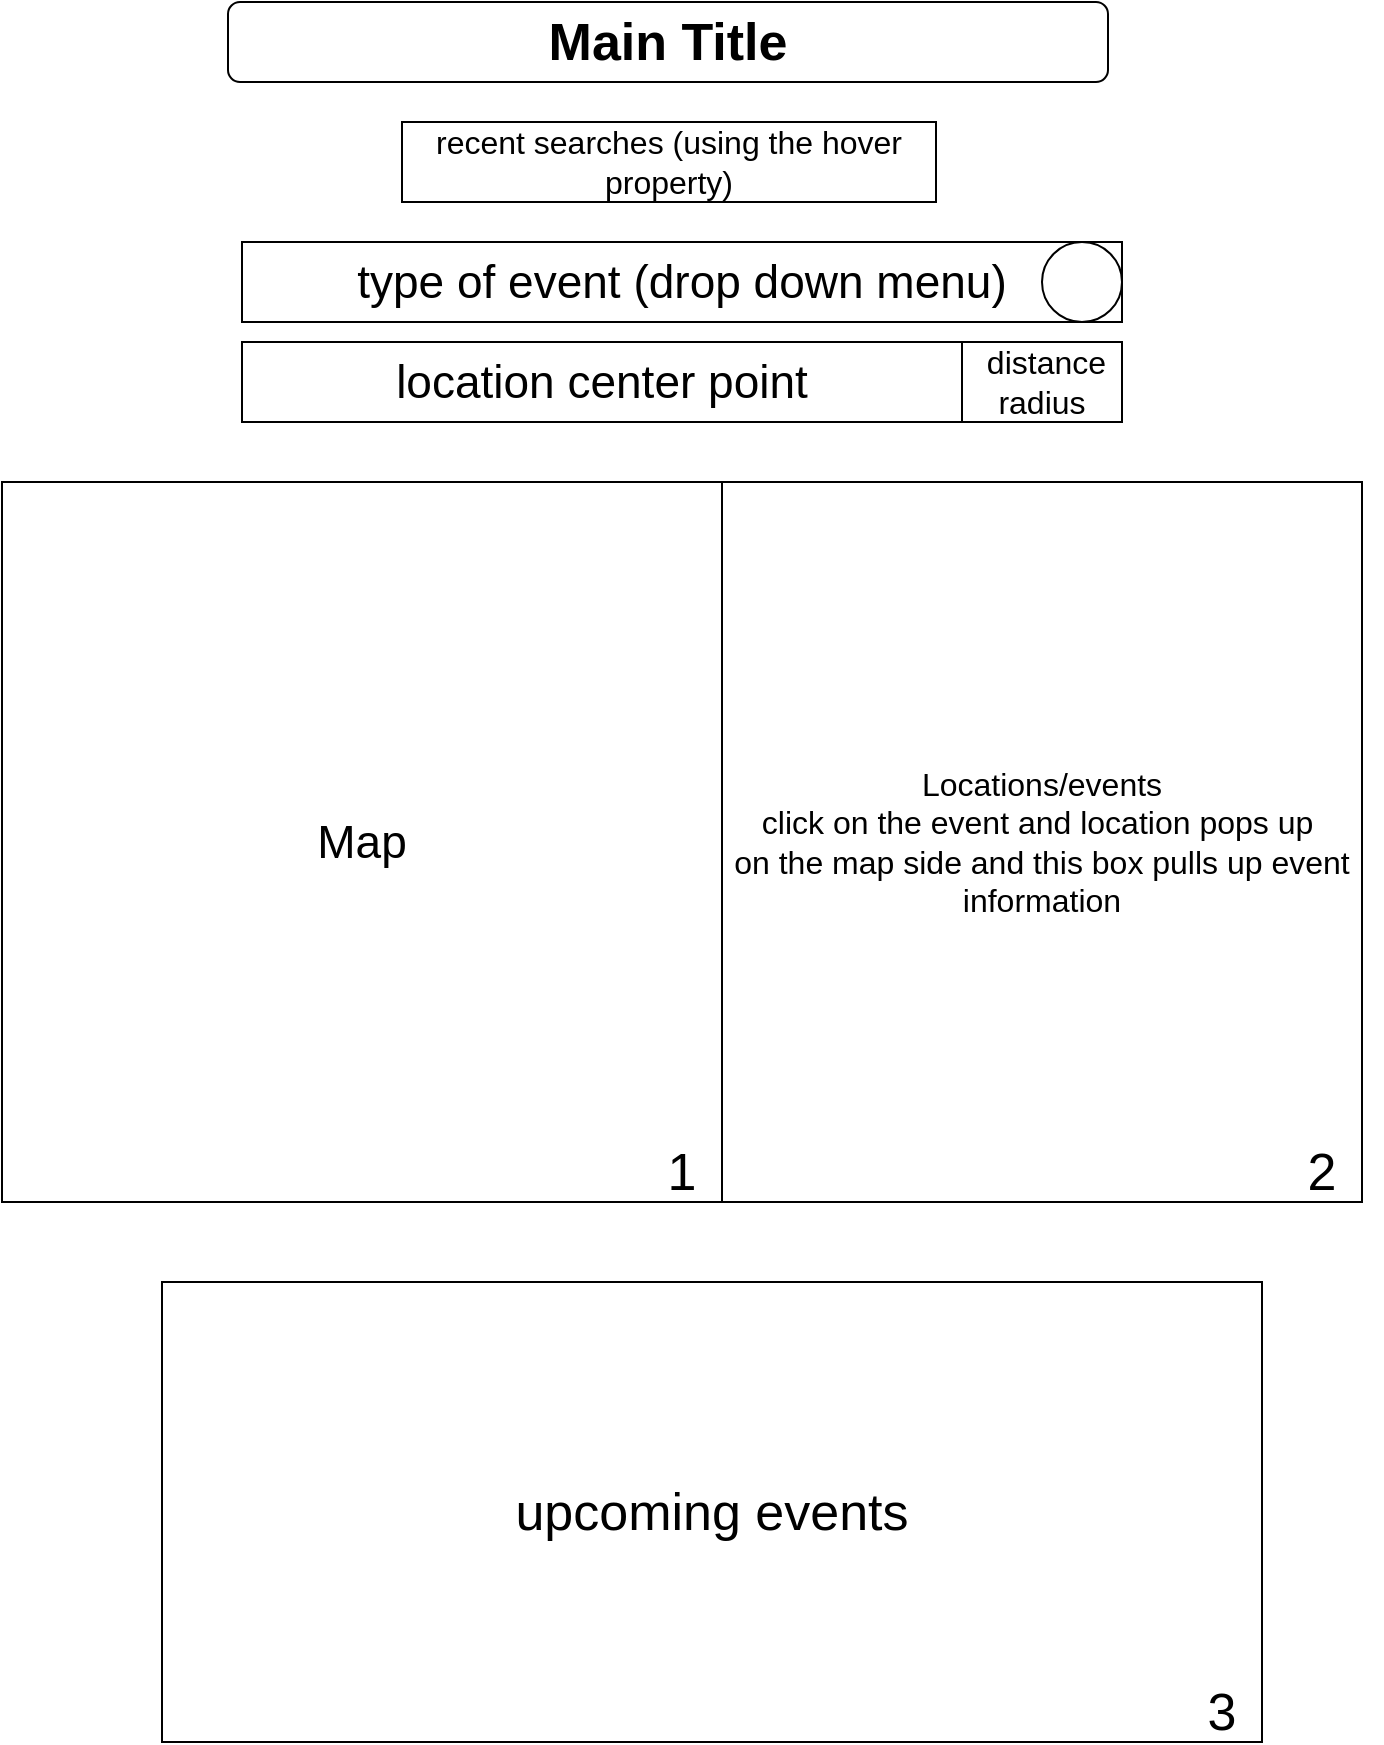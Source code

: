 <mxfile version="20.3.3" type="github">
  <diagram name="Page-1" id="f1b7ffb7-ca1e-a977-7cf5-a751b3c06c05">
    <mxGraphModel dx="1421" dy="794" grid="1" gridSize="10" guides="1" tooltips="1" connect="1" arrows="1" fold="1" page="1" pageScale="1" pageWidth="826" pageHeight="1169" background="none" math="0" shadow="0">
      <root>
        <mxCell id="0" />
        <mxCell id="1" parent="0" />
        <mxCell id="11H3guOvOTLBzTWYsB_8-62" value="Map" style="whiteSpace=wrap;html=1;aspect=fixed;fontSize=23;" vertex="1" parent="1">
          <mxGeometry x="80" y="280" width="360" height="360" as="geometry" />
        </mxCell>
        <mxCell id="11H3guOvOTLBzTWYsB_8-63" value="type of event (drop down menu)" style="rounded=0;whiteSpace=wrap;html=1;fontSize=23;" vertex="1" parent="1">
          <mxGeometry x="200" y="160" width="440" height="40" as="geometry" />
        </mxCell>
        <mxCell id="11H3guOvOTLBzTWYsB_8-64" value="location center point" style="rounded=0;whiteSpace=wrap;html=1;fontSize=23;" vertex="1" parent="1">
          <mxGeometry x="200" y="210" width="360" height="40" as="geometry" />
        </mxCell>
        <mxCell id="11H3guOvOTLBzTWYsB_8-65" value="&amp;nbsp;distance&lt;br&gt;radius" style="rounded=0;whiteSpace=wrap;html=1;fontSize=16;" vertex="1" parent="1">
          <mxGeometry x="560" y="210" width="80" height="40" as="geometry" />
        </mxCell>
        <mxCell id="11H3guOvOTLBzTWYsB_8-67" value="Locations/events&lt;br&gt;click on the event and location pops up&amp;nbsp;&lt;br&gt;on the map side and this box pulls up event&lt;br&gt;information" style="rounded=0;whiteSpace=wrap;html=1;fontSize=16;" vertex="1" parent="1">
          <mxGeometry x="440" y="280" width="320" height="360" as="geometry" />
        </mxCell>
        <mxCell id="11H3guOvOTLBzTWYsB_8-71" value="" style="ellipse;whiteSpace=wrap;html=1;aspect=fixed;fontSize=16;" vertex="1" parent="1">
          <mxGeometry x="600" y="160" width="40" height="40" as="geometry" />
        </mxCell>
        <mxCell id="11H3guOvOTLBzTWYsB_8-72" value="recent searches (using the hover property)" style="rounded=0;whiteSpace=wrap;html=1;fontSize=16;" vertex="1" parent="1">
          <mxGeometry x="280" y="100" width="267" height="40" as="geometry" />
        </mxCell>
        <mxCell id="11H3guOvOTLBzTWYsB_8-73" value="Main Title" style="rounded=1;whiteSpace=wrap;html=1;fontSize=26;fontStyle=1" vertex="1" parent="1">
          <mxGeometry x="193" y="40" width="440" height="40" as="geometry" />
        </mxCell>
        <mxCell id="11H3guOvOTLBzTWYsB_8-74" value="upcoming events" style="rounded=0;whiteSpace=wrap;html=1;fontSize=26;" vertex="1" parent="1">
          <mxGeometry x="160" y="680" width="550" height="230" as="geometry" />
        </mxCell>
        <mxCell id="11H3guOvOTLBzTWYsB_8-75" value="1" style="text;html=1;strokeColor=none;fillColor=none;align=center;verticalAlign=middle;whiteSpace=wrap;rounded=0;fontSize=26;" vertex="1" parent="1">
          <mxGeometry x="390" y="610" width="60" height="30" as="geometry" />
        </mxCell>
        <mxCell id="11H3guOvOTLBzTWYsB_8-76" value="2" style="text;html=1;strokeColor=none;fillColor=none;align=center;verticalAlign=middle;whiteSpace=wrap;rounded=0;fontSize=26;" vertex="1" parent="1">
          <mxGeometry x="710" y="610" width="60" height="30" as="geometry" />
        </mxCell>
        <mxCell id="11H3guOvOTLBzTWYsB_8-77" value="3" style="text;html=1;strokeColor=none;fillColor=none;align=center;verticalAlign=middle;whiteSpace=wrap;rounded=0;fontSize=26;" vertex="1" parent="1">
          <mxGeometry x="660" y="880" width="60" height="30" as="geometry" />
        </mxCell>
      </root>
    </mxGraphModel>
  </diagram>
</mxfile>
